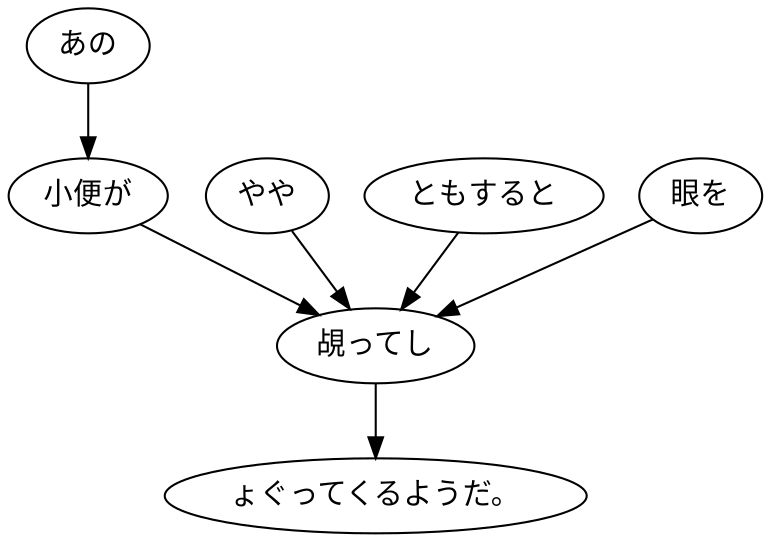 digraph graph4038 {
	node0 [label="あの"];
	node1 [label="小便が"];
	node2 [label="やや"];
	node3 [label="ともすると"];
	node4 [label="眼を"];
	node5 [label="覘ってし"];
	node6 [label="ょぐってくるようだ。"];
	node0 -> node1;
	node1 -> node5;
	node2 -> node5;
	node3 -> node5;
	node4 -> node5;
	node5 -> node6;
}
